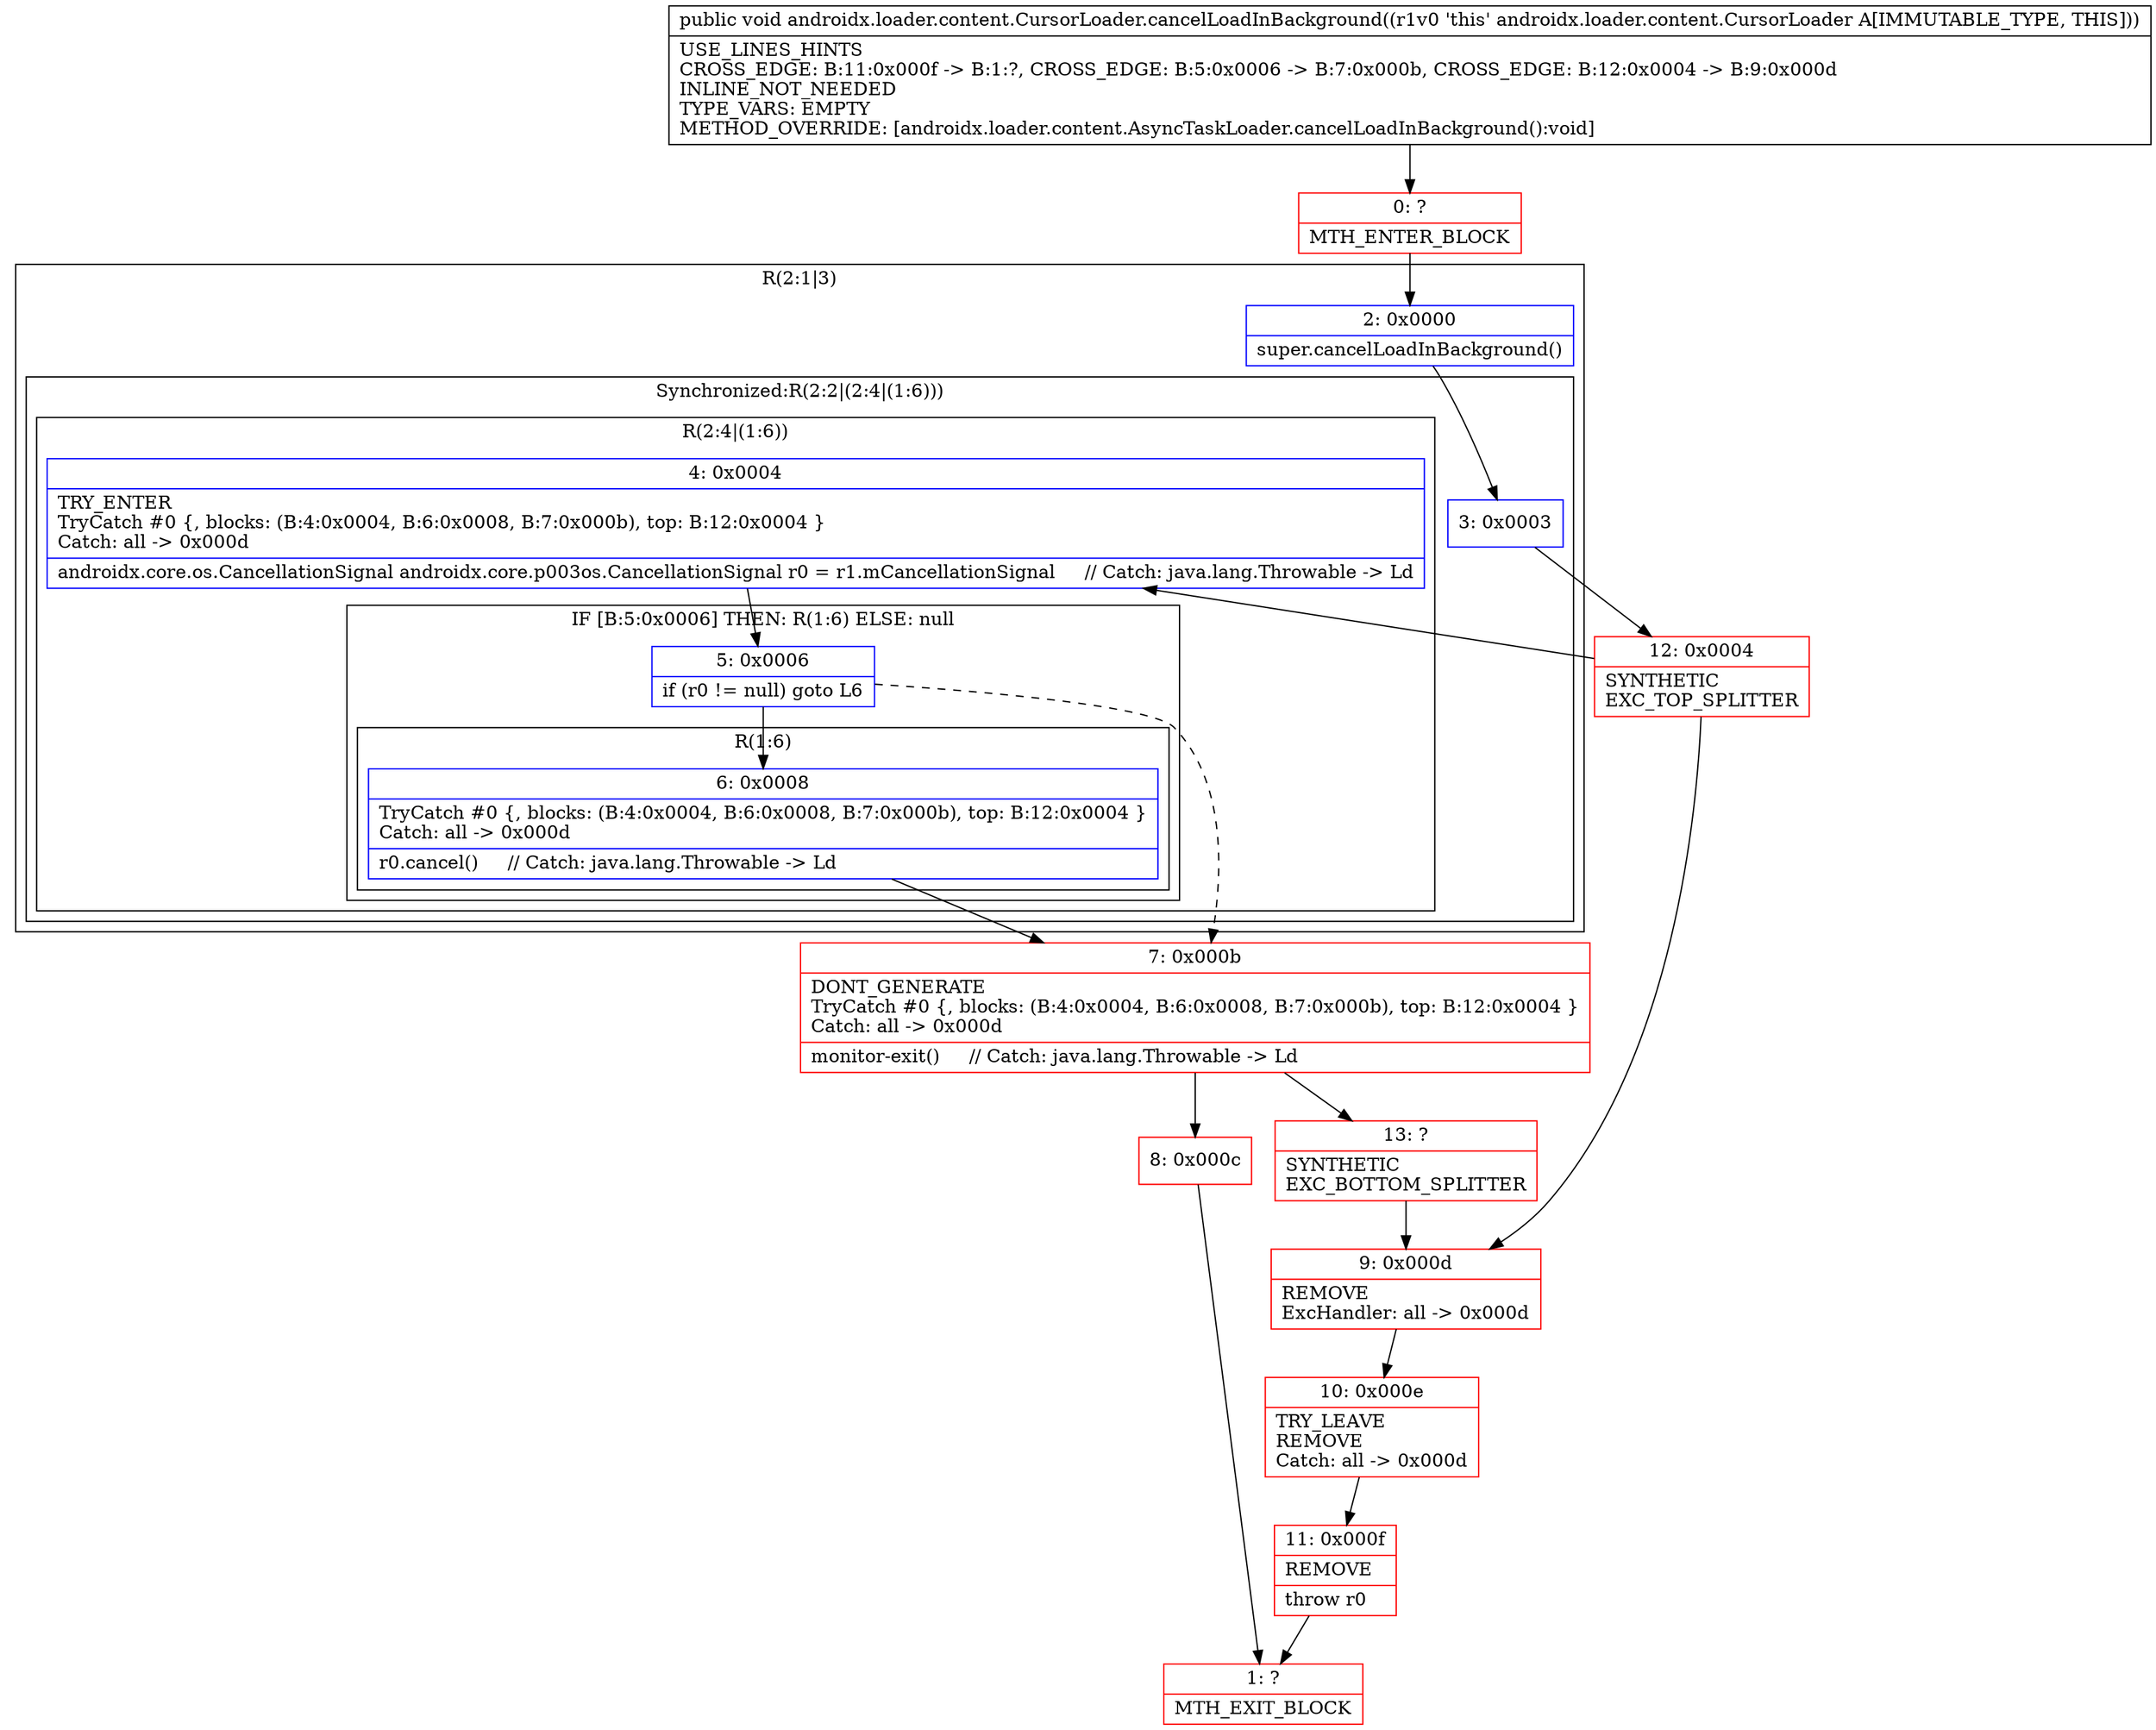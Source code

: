digraph "CFG forandroidx.loader.content.CursorLoader.cancelLoadInBackground()V" {
subgraph cluster_Region_129203760 {
label = "R(2:1|3)";
node [shape=record,color=blue];
Node_2 [shape=record,label="{2\:\ 0x0000|super.cancelLoadInBackground()\l}"];
subgraph cluster_SynchronizedRegion_278576603 {
label = "Synchronized:R(2:2|(2:4|(1:6)))";
node [shape=record,color=blue];
Node_3 [shape=record,label="{3\:\ 0x0003}"];
subgraph cluster_Region_395469909 {
label = "R(2:4|(1:6))";
node [shape=record,color=blue];
Node_4 [shape=record,label="{4\:\ 0x0004|TRY_ENTER\lTryCatch #0 \{, blocks: (B:4:0x0004, B:6:0x0008, B:7:0x000b), top: B:12:0x0004 \}\lCatch: all \-\> 0x000d\l|androidx.core.os.CancellationSignal androidx.core.p003os.CancellationSignal r0 = r1.mCancellationSignal     \/\/ Catch: java.lang.Throwable \-\> Ld\l}"];
subgraph cluster_IfRegion_1644455684 {
label = "IF [B:5:0x0006] THEN: R(1:6) ELSE: null";
node [shape=record,color=blue];
Node_5 [shape=record,label="{5\:\ 0x0006|if (r0 != null) goto L6\l}"];
subgraph cluster_Region_853038791 {
label = "R(1:6)";
node [shape=record,color=blue];
Node_6 [shape=record,label="{6\:\ 0x0008|TryCatch #0 \{, blocks: (B:4:0x0004, B:6:0x0008, B:7:0x000b), top: B:12:0x0004 \}\lCatch: all \-\> 0x000d\l|r0.cancel()     \/\/ Catch: java.lang.Throwable \-\> Ld\l}"];
}
}
}
}
}
Node_0 [shape=record,color=red,label="{0\:\ ?|MTH_ENTER_BLOCK\l}"];
Node_12 [shape=record,color=red,label="{12\:\ 0x0004|SYNTHETIC\lEXC_TOP_SPLITTER\l}"];
Node_7 [shape=record,color=red,label="{7\:\ 0x000b|DONT_GENERATE\lTryCatch #0 \{, blocks: (B:4:0x0004, B:6:0x0008, B:7:0x000b), top: B:12:0x0004 \}\lCatch: all \-\> 0x000d\l|monitor\-exit()     \/\/ Catch: java.lang.Throwable \-\> Ld\l}"];
Node_8 [shape=record,color=red,label="{8\:\ 0x000c}"];
Node_1 [shape=record,color=red,label="{1\:\ ?|MTH_EXIT_BLOCK\l}"];
Node_13 [shape=record,color=red,label="{13\:\ ?|SYNTHETIC\lEXC_BOTTOM_SPLITTER\l}"];
Node_9 [shape=record,color=red,label="{9\:\ 0x000d|REMOVE\lExcHandler: all \-\> 0x000d\l}"];
Node_10 [shape=record,color=red,label="{10\:\ 0x000e|TRY_LEAVE\lREMOVE\lCatch: all \-\> 0x000d\l}"];
Node_11 [shape=record,color=red,label="{11\:\ 0x000f|REMOVE\l|throw r0\l}"];
MethodNode[shape=record,label="{public void androidx.loader.content.CursorLoader.cancelLoadInBackground((r1v0 'this' androidx.loader.content.CursorLoader A[IMMUTABLE_TYPE, THIS]))  | USE_LINES_HINTS\lCROSS_EDGE: B:11:0x000f \-\> B:1:?, CROSS_EDGE: B:5:0x0006 \-\> B:7:0x000b, CROSS_EDGE: B:12:0x0004 \-\> B:9:0x000d\lINLINE_NOT_NEEDED\lTYPE_VARS: EMPTY\lMETHOD_OVERRIDE: [androidx.loader.content.AsyncTaskLoader.cancelLoadInBackground():void]\l}"];
MethodNode -> Node_0;Node_2 -> Node_3;
Node_3 -> Node_12;
Node_4 -> Node_5;
Node_5 -> Node_6;
Node_5 -> Node_7[style=dashed];
Node_6 -> Node_7;
Node_0 -> Node_2;
Node_12 -> Node_4;
Node_12 -> Node_9;
Node_7 -> Node_8;
Node_7 -> Node_13;
Node_8 -> Node_1;
Node_13 -> Node_9;
Node_9 -> Node_10;
Node_10 -> Node_11;
Node_11 -> Node_1;
}

